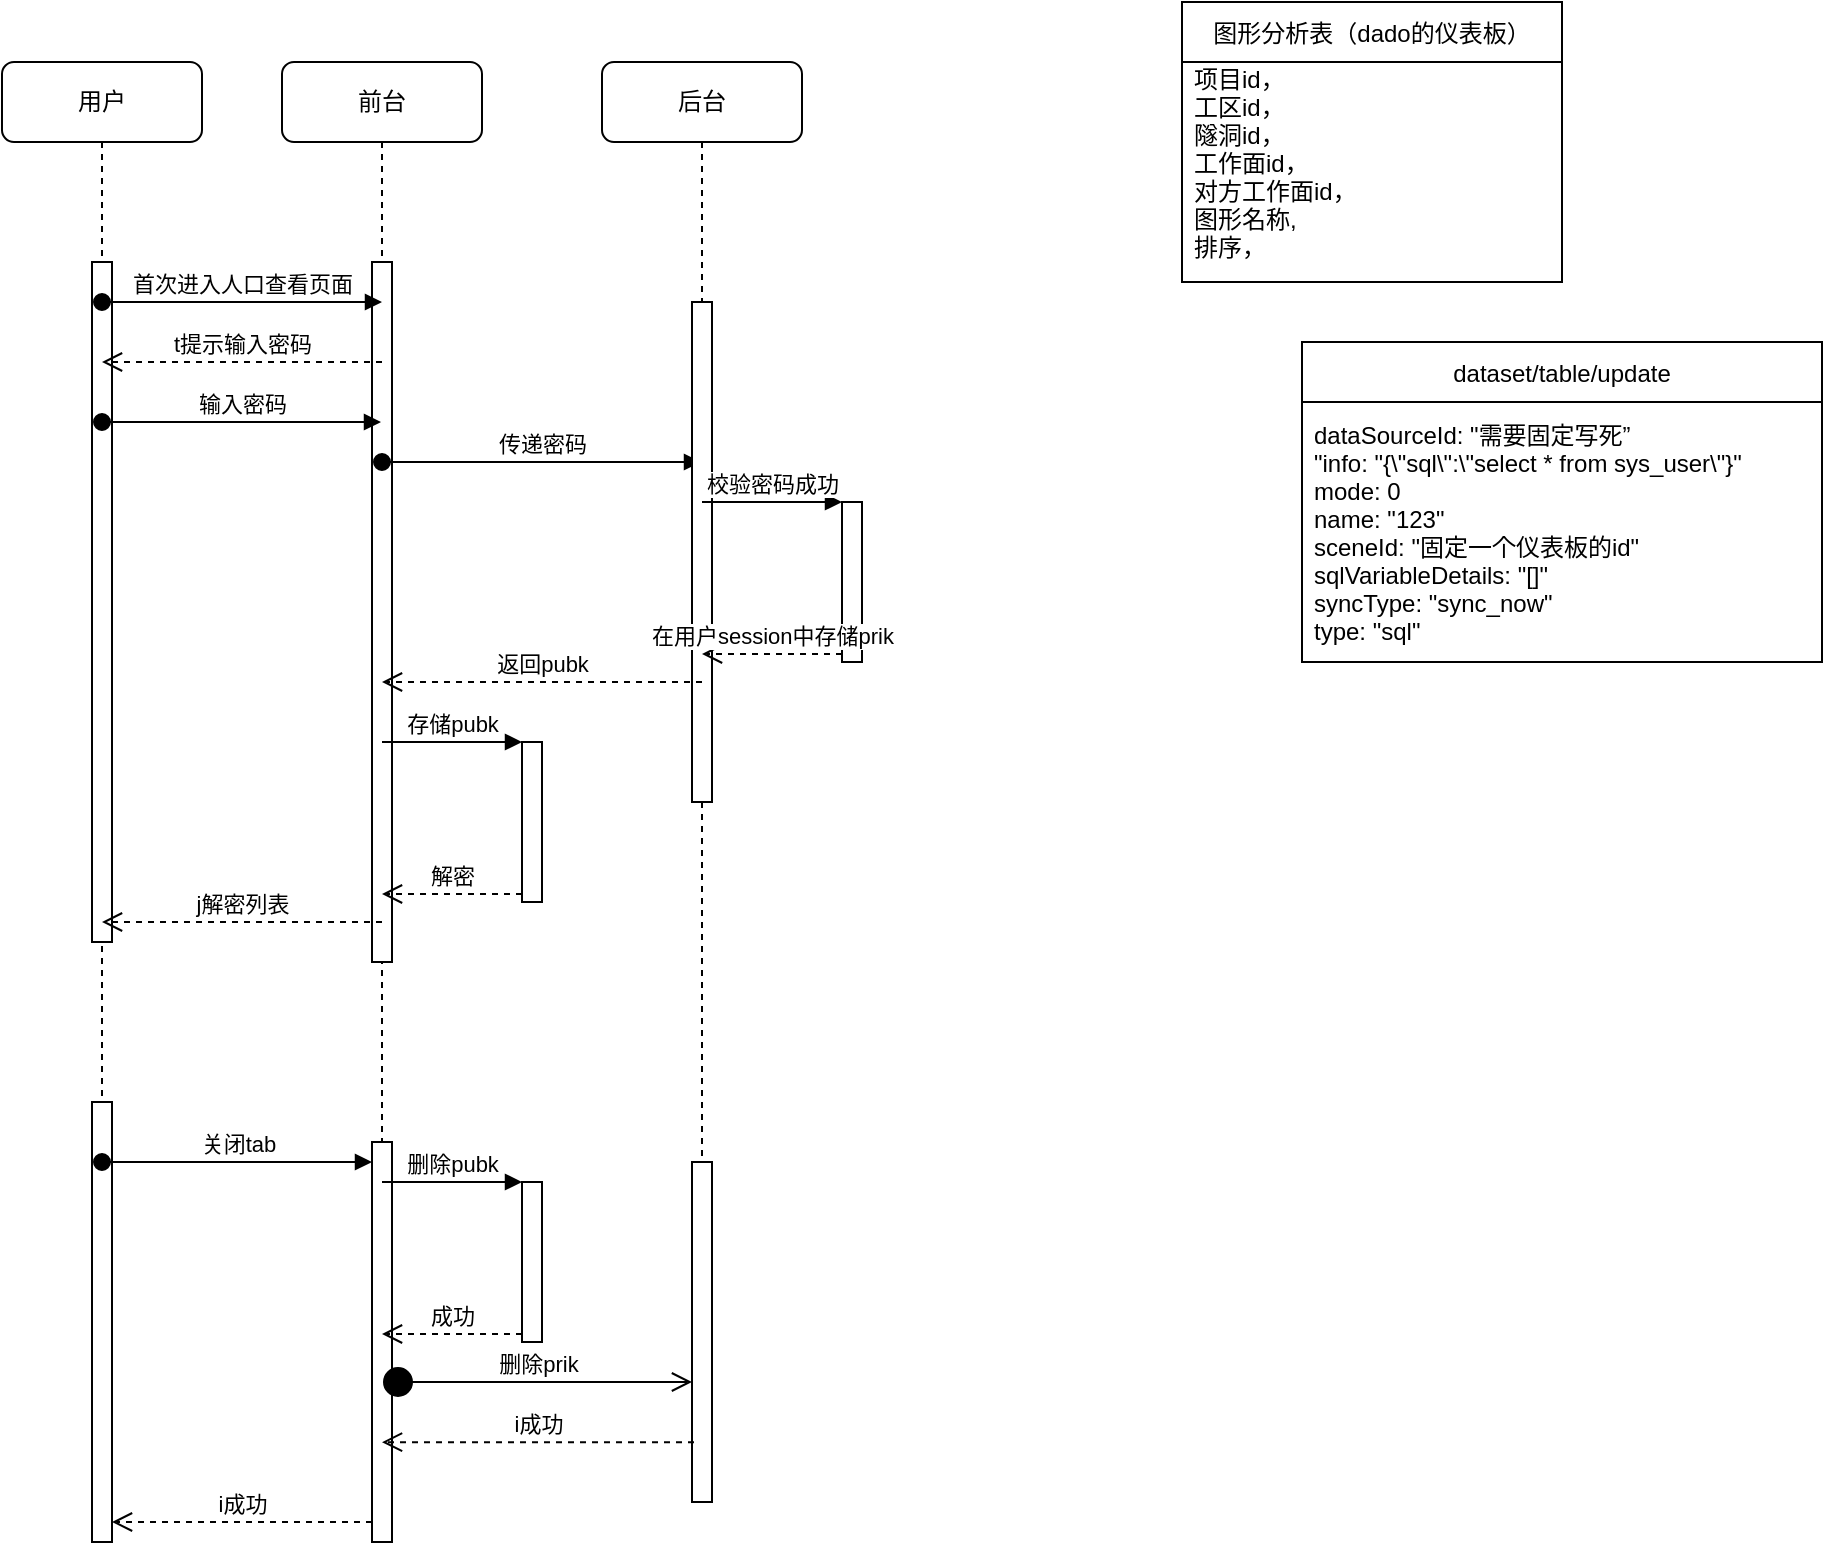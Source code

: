 <mxfile version="20.5.3" type="github">
  <diagram name="Page-1" id="13e1069c-82ec-6db2-03f1-153e76fe0fe0">
    <mxGraphModel dx="1375" dy="786" grid="1" gridSize="10" guides="1" tooltips="1" connect="1" arrows="1" fold="1" page="1" pageScale="1" pageWidth="1100" pageHeight="850" background="none" math="0" shadow="0">
      <root>
        <mxCell id="0" />
        <mxCell id="1" parent="0" />
        <mxCell id="7baba1c4bc27f4b0-2" value="前台" style="shape=umlLifeline;perimeter=lifelinePerimeter;whiteSpace=wrap;html=1;container=1;collapsible=0;recursiveResize=0;outlineConnect=0;rounded=1;shadow=0;comic=0;labelBackgroundColor=none;strokeWidth=1;fontFamily=Verdana;fontSize=12;align=center;" parent="1" vertex="1">
          <mxGeometry x="240" y="80" width="100" height="740" as="geometry" />
        </mxCell>
        <mxCell id="7baba1c4bc27f4b0-10" value="" style="html=1;points=[];perimeter=orthogonalPerimeter;rounded=0;shadow=0;comic=0;labelBackgroundColor=none;strokeWidth=1;fontFamily=Verdana;fontSize=12;align=center;" parent="7baba1c4bc27f4b0-2" vertex="1">
          <mxGeometry x="45" y="100" width="10" height="350" as="geometry" />
        </mxCell>
        <mxCell id="bvKuU-CIY2iO5g7exUE1-10" value="" style="html=1;points=[];perimeter=orthogonalPerimeter;" parent="7baba1c4bc27f4b0-2" vertex="1">
          <mxGeometry x="45" y="540" width="10" height="200" as="geometry" />
        </mxCell>
        <mxCell id="Qhp3rrlLN54R9V-54Ehu-9" value="传递密码" style="html=1;verticalAlign=bottom;startArrow=oval;startFill=1;endArrow=block;startSize=8;rounded=0;" edge="1" parent="7baba1c4bc27f4b0-2" target="7baba1c4bc27f4b0-3">
          <mxGeometry width="60" relative="1" as="geometry">
            <mxPoint x="50" y="200" as="sourcePoint" />
            <mxPoint x="110" y="200" as="targetPoint" />
          </mxGeometry>
        </mxCell>
        <mxCell id="7baba1c4bc27f4b0-3" value="后台" style="shape=umlLifeline;perimeter=lifelinePerimeter;whiteSpace=wrap;html=1;container=1;collapsible=0;recursiveResize=0;outlineConnect=0;rounded=1;shadow=0;comic=0;labelBackgroundColor=none;strokeWidth=1;fontFamily=Verdana;fontSize=12;align=center;" parent="1" vertex="1">
          <mxGeometry x="400" y="80" width="100" height="720" as="geometry" />
        </mxCell>
        <mxCell id="7baba1c4bc27f4b0-13" value="" style="html=1;points=[];perimeter=orthogonalPerimeter;rounded=0;shadow=0;comic=0;labelBackgroundColor=none;strokeWidth=1;fontFamily=Verdana;fontSize=12;align=center;" parent="7baba1c4bc27f4b0-3" vertex="1">
          <mxGeometry x="45" y="120" width="10" height="250" as="geometry" />
        </mxCell>
        <mxCell id="bvKuU-CIY2iO5g7exUE1-15" value="" style="html=1;points=[];perimeter=orthogonalPerimeter;" parent="7baba1c4bc27f4b0-3" vertex="1">
          <mxGeometry x="45" y="550" width="10" height="170" as="geometry" />
        </mxCell>
        <mxCell id="7baba1c4bc27f4b0-8" value="用户" style="shape=umlLifeline;perimeter=lifelinePerimeter;whiteSpace=wrap;html=1;container=1;collapsible=0;recursiveResize=0;outlineConnect=0;rounded=1;shadow=0;comic=0;labelBackgroundColor=none;strokeWidth=1;fontFamily=Verdana;fontSize=12;align=center;" parent="1" vertex="1">
          <mxGeometry x="100" y="80" width="100" height="580" as="geometry" />
        </mxCell>
        <mxCell id="7baba1c4bc27f4b0-9" value="" style="html=1;points=[];perimeter=orthogonalPerimeter;rounded=0;shadow=0;comic=0;labelBackgroundColor=none;strokeWidth=1;fontFamily=Verdana;fontSize=12;align=center;" parent="7baba1c4bc27f4b0-8" vertex="1">
          <mxGeometry x="45" y="100" width="10" height="340" as="geometry" />
        </mxCell>
        <mxCell id="bvKuU-CIY2iO5g7exUE1-7" value="" style="html=1;points=[];perimeter=orthogonalPerimeter;" parent="7baba1c4bc27f4b0-8" vertex="1">
          <mxGeometry x="45" y="520" width="10" height="220" as="geometry" />
        </mxCell>
        <mxCell id="Qhp3rrlLN54R9V-54Ehu-1" value="首次进入人口查看页面" style="html=1;verticalAlign=bottom;startArrow=oval;startFill=1;endArrow=block;startSize=8;rounded=0;" edge="1" parent="7baba1c4bc27f4b0-8">
          <mxGeometry width="60" relative="1" as="geometry">
            <mxPoint x="50" y="120" as="sourcePoint" />
            <mxPoint x="190" y="120" as="targetPoint" />
          </mxGeometry>
        </mxCell>
        <mxCell id="Qhp3rrlLN54R9V-54Ehu-8" value="输入密码" style="html=1;verticalAlign=bottom;startArrow=oval;startFill=1;endArrow=block;startSize=8;rounded=0;" edge="1" parent="7baba1c4bc27f4b0-8" target="7baba1c4bc27f4b0-2">
          <mxGeometry width="60" relative="1" as="geometry">
            <mxPoint x="50" y="180" as="sourcePoint" />
            <mxPoint x="110" y="180" as="targetPoint" />
          </mxGeometry>
        </mxCell>
        <mxCell id="Qhp3rrlLN54R9V-54Ehu-31" value="关闭tab" style="html=1;verticalAlign=bottom;startArrow=oval;startFill=1;endArrow=block;startSize=8;rounded=0;" edge="1" parent="7baba1c4bc27f4b0-8" target="bvKuU-CIY2iO5g7exUE1-10">
          <mxGeometry width="60" relative="1" as="geometry">
            <mxPoint x="50" y="550" as="sourcePoint" />
            <mxPoint x="110" y="550" as="targetPoint" />
          </mxGeometry>
        </mxCell>
        <mxCell id="bvKuU-CIY2iO5g7exUE1-12" value="i成功" style="html=1;verticalAlign=bottom;endArrow=open;dashed=1;endSize=8;exitX=0;exitY=0.95;rounded=0;" parent="1" source="bvKuU-CIY2iO5g7exUE1-10" target="bvKuU-CIY2iO5g7exUE1-7" edge="1">
          <mxGeometry relative="1" as="geometry">
            <mxPoint x="215" y="696" as="targetPoint" />
          </mxGeometry>
        </mxCell>
        <mxCell id="bvKuU-CIY2iO5g7exUE1-20" value="图形分析表（dado的仪表板）" style="swimlane;fontStyle=0;childLayout=stackLayout;horizontal=1;startSize=30;horizontalStack=0;resizeParent=1;resizeParentMax=0;resizeLast=0;collapsible=1;marginBottom=0;" parent="1" vertex="1">
          <mxGeometry x="690" y="50" width="190" height="140" as="geometry" />
        </mxCell>
        <mxCell id="bvKuU-CIY2iO5g7exUE1-21" value="项目id，&#xa;工区id，&#xa;隧洞id，&#xa;工作面id，&#xa;对方工作面id，&#xa;图形名称,&#xa;排序，&#xa;" style="text;strokeColor=none;fillColor=none;align=left;verticalAlign=middle;spacingLeft=4;spacingRight=4;overflow=hidden;points=[[0,0.5],[1,0.5]];portConstraint=eastwest;rotatable=0;" parent="bvKuU-CIY2iO5g7exUE1-20" vertex="1">
          <mxGeometry y="30" width="190" height="110" as="geometry" />
        </mxCell>
        <mxCell id="bvKuU-CIY2iO5g7exUE1-29" value="dataset/table/update" style="swimlane;fontStyle=0;childLayout=stackLayout;horizontal=1;startSize=30;horizontalStack=0;resizeParent=1;resizeParentMax=0;resizeLast=0;collapsible=1;marginBottom=0;" parent="1" vertex="1">
          <mxGeometry x="750" y="220" width="260" height="160" as="geometry">
            <mxRectangle x="770" y="310" width="150" height="30" as="alternateBounds" />
          </mxGeometry>
        </mxCell>
        <mxCell id="bvKuU-CIY2iO5g7exUE1-31" value="dataSourceId: &quot;需要固定写死”&#xa;&quot;info: &quot;{\&quot;sql\&quot;:\&quot;select * from sys_user\&quot;}&quot;&#xa;mode: 0&#xa;name: &quot;123&quot;&#xa;sceneId: &quot;固定一个仪表板的id&quot;&#xa;sqlVariableDetails: &quot;[]&quot;&#xa;syncType: &quot;sync_now&quot;&#xa;type: &quot;sql&quot;" style="text;strokeColor=none;fillColor=none;align=left;verticalAlign=middle;spacingLeft=4;spacingRight=4;overflow=hidden;points=[[0,0.5],[1,0.5]];portConstraint=eastwest;rotatable=0;" parent="bvKuU-CIY2iO5g7exUE1-29" vertex="1">
          <mxGeometry y="30" width="260" height="130" as="geometry" />
        </mxCell>
        <mxCell id="Qhp3rrlLN54R9V-54Ehu-6" value="t提示输入密码" style="html=1;verticalAlign=bottom;endArrow=open;dashed=1;endSize=8;rounded=0;" edge="1" parent="1" target="7baba1c4bc27f4b0-8">
          <mxGeometry relative="1" as="geometry">
            <mxPoint x="290" y="230" as="sourcePoint" />
            <mxPoint x="210" y="230" as="targetPoint" />
          </mxGeometry>
        </mxCell>
        <mxCell id="Qhp3rrlLN54R9V-54Ehu-22" value="" style="html=1;points=[];perimeter=orthogonalPerimeter;" vertex="1" parent="1">
          <mxGeometry x="520" y="300" width="10" height="80" as="geometry" />
        </mxCell>
        <mxCell id="Qhp3rrlLN54R9V-54Ehu-23" value="校验密码成功" style="html=1;verticalAlign=bottom;endArrow=block;entryX=0;entryY=0;rounded=0;" edge="1" target="Qhp3rrlLN54R9V-54Ehu-22" parent="1">
          <mxGeometry relative="1" as="geometry">
            <mxPoint x="450" y="300" as="sourcePoint" />
          </mxGeometry>
        </mxCell>
        <mxCell id="Qhp3rrlLN54R9V-54Ehu-24" value="在用户session中存储prik" style="html=1;verticalAlign=bottom;endArrow=open;dashed=1;endSize=8;exitX=0;exitY=0.95;rounded=0;" edge="1" parent="1">
          <mxGeometry relative="1" as="geometry">
            <mxPoint x="450" y="376" as="targetPoint" />
            <mxPoint x="520" y="376" as="sourcePoint" />
          </mxGeometry>
        </mxCell>
        <mxCell id="Qhp3rrlLN54R9V-54Ehu-25" value="&lt;span style=&quot;color: rgb(0, 0, 0); font-family: Helvetica; font-size: 11px; font-style: normal; font-variant-ligatures: normal; font-variant-caps: normal; font-weight: 400; letter-spacing: normal; orphans: 2; text-align: center; text-indent: 0px; text-transform: none; widows: 2; word-spacing: 0px; -webkit-text-stroke-width: 0px; background-color: rgb(255, 255, 255); text-decoration-thickness: initial; text-decoration-style: initial; text-decoration-color: initial; float: none; display: inline !important;&quot;&gt;返回pubk&lt;/span&gt;" style="html=1;verticalAlign=bottom;endArrow=open;dashed=1;endSize=8;rounded=0;" edge="1" parent="1" target="7baba1c4bc27f4b0-2">
          <mxGeometry relative="1" as="geometry">
            <mxPoint x="450" y="390" as="sourcePoint" />
            <mxPoint x="370" y="390" as="targetPoint" />
          </mxGeometry>
        </mxCell>
        <mxCell id="Qhp3rrlLN54R9V-54Ehu-26" value="" style="html=1;points=[];perimeter=orthogonalPerimeter;" vertex="1" parent="1">
          <mxGeometry x="360" y="420" width="10" height="80" as="geometry" />
        </mxCell>
        <mxCell id="Qhp3rrlLN54R9V-54Ehu-27" value="存储pubk" style="html=1;verticalAlign=bottom;endArrow=block;entryX=0;entryY=0;rounded=0;" edge="1" target="Qhp3rrlLN54R9V-54Ehu-26" parent="1">
          <mxGeometry relative="1" as="geometry">
            <mxPoint x="290" y="420" as="sourcePoint" />
          </mxGeometry>
        </mxCell>
        <mxCell id="Qhp3rrlLN54R9V-54Ehu-28" value="解密" style="html=1;verticalAlign=bottom;endArrow=open;dashed=1;endSize=8;exitX=0;exitY=0.95;rounded=0;" edge="1" source="Qhp3rrlLN54R9V-54Ehu-26" parent="1">
          <mxGeometry relative="1" as="geometry">
            <mxPoint x="290" y="496" as="targetPoint" />
          </mxGeometry>
        </mxCell>
        <mxCell id="Qhp3rrlLN54R9V-54Ehu-29" value="j解密列表" style="html=1;verticalAlign=bottom;endArrow=open;dashed=1;endSize=8;rounded=0;" edge="1" parent="1" target="7baba1c4bc27f4b0-8">
          <mxGeometry relative="1" as="geometry">
            <mxPoint x="290" y="510" as="sourcePoint" />
            <mxPoint x="210" y="510" as="targetPoint" />
          </mxGeometry>
        </mxCell>
        <mxCell id="Qhp3rrlLN54R9V-54Ehu-39" value="" style="html=1;points=[];perimeter=orthogonalPerimeter;" vertex="1" parent="1">
          <mxGeometry x="360" y="640" width="10" height="80" as="geometry" />
        </mxCell>
        <mxCell id="Qhp3rrlLN54R9V-54Ehu-40" value="删除pubk" style="html=1;verticalAlign=bottom;endArrow=block;entryX=0;entryY=0;rounded=0;" edge="1" target="Qhp3rrlLN54R9V-54Ehu-39" parent="1">
          <mxGeometry relative="1" as="geometry">
            <mxPoint x="290" y="640" as="sourcePoint" />
          </mxGeometry>
        </mxCell>
        <mxCell id="Qhp3rrlLN54R9V-54Ehu-41" value="成功" style="html=1;verticalAlign=bottom;endArrow=open;dashed=1;endSize=8;exitX=0;exitY=0.95;rounded=0;" edge="1" source="Qhp3rrlLN54R9V-54Ehu-39" parent="1">
          <mxGeometry relative="1" as="geometry">
            <mxPoint x="290" y="716" as="targetPoint" />
          </mxGeometry>
        </mxCell>
        <mxCell id="Qhp3rrlLN54R9V-54Ehu-43" value="删除prik" style="html=1;verticalAlign=bottom;startArrow=circle;startFill=1;endArrow=open;startSize=6;endSize=8;rounded=0;" edge="1" parent="1" target="bvKuU-CIY2iO5g7exUE1-15">
          <mxGeometry width="80" relative="1" as="geometry">
            <mxPoint x="290" y="740" as="sourcePoint" />
            <mxPoint x="370" y="740" as="targetPoint" />
          </mxGeometry>
        </mxCell>
        <mxCell id="Qhp3rrlLN54R9V-54Ehu-44" value="i成功" style="html=1;verticalAlign=bottom;endArrow=open;dashed=1;endSize=8;rounded=0;exitX=0.1;exitY=0.824;exitDx=0;exitDy=0;exitPerimeter=0;" edge="1" parent="1" source="bvKuU-CIY2iO5g7exUE1-15" target="7baba1c4bc27f4b0-2">
          <mxGeometry relative="1" as="geometry">
            <mxPoint x="440" y="770" as="sourcePoint" />
            <mxPoint x="360" y="770" as="targetPoint" />
          </mxGeometry>
        </mxCell>
      </root>
    </mxGraphModel>
  </diagram>
</mxfile>
